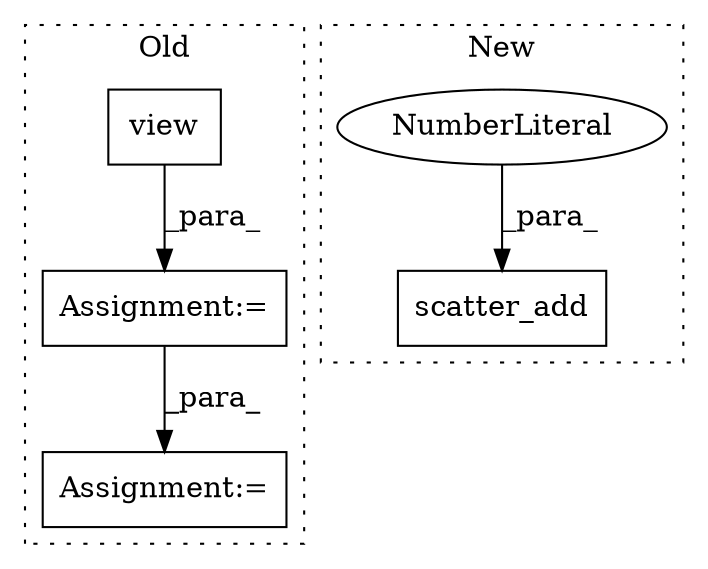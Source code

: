 digraph G {
subgraph cluster0 {
1 [label="view" a="32" s="1419,1446" l="5,1" shape="box"];
4 [label="Assignment:=" a="7" s="1595" l="1" shape="box"];
5 [label="Assignment:=" a="7" s="1533" l="1" shape="box"];
label = "Old";
style="dotted";
}
subgraph cluster1 {
2 [label="scatter_add" a="32" s="1393,1429" l="12,1" shape="box"];
3 [label="NumberLiteral" a="34" s="1417" l="1" shape="ellipse"];
label = "New";
style="dotted";
}
1 -> 5 [label="_para_"];
3 -> 2 [label="_para_"];
5 -> 4 [label="_para_"];
}